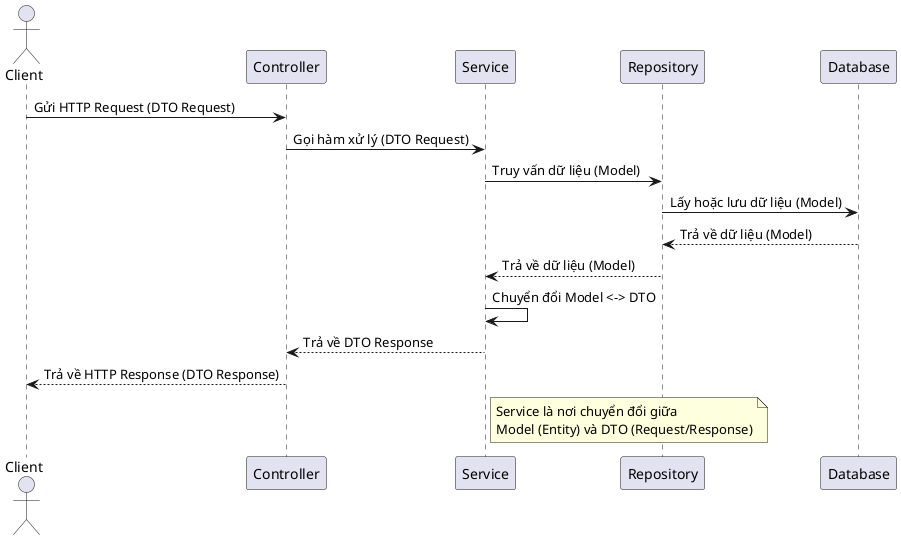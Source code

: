 @startuml
actor Client

Client -> Controller : Gửi HTTP Request (DTO Request)
Controller -> Service : Gọi hàm xử lý (DTO Request)
Service -> Repository : Truy vấn dữ liệu (Model)
Repository -> Database : Lấy hoặc lưu dữ liệu (Model)
Database --> Repository : Trả về dữ liệu (Model)
Repository --> Service : Trả về dữ liệu (Model)
Service -> Service : Chuyển đổi Model <-> DTO
Service --> Controller : Trả về DTO Response
Controller --> Client : Trả về HTTP Response (DTO Response)

note right of Service
Service là nơi chuyển đổi giữa
Model (Entity) và DTO (Request/Response)
end note
@enduml